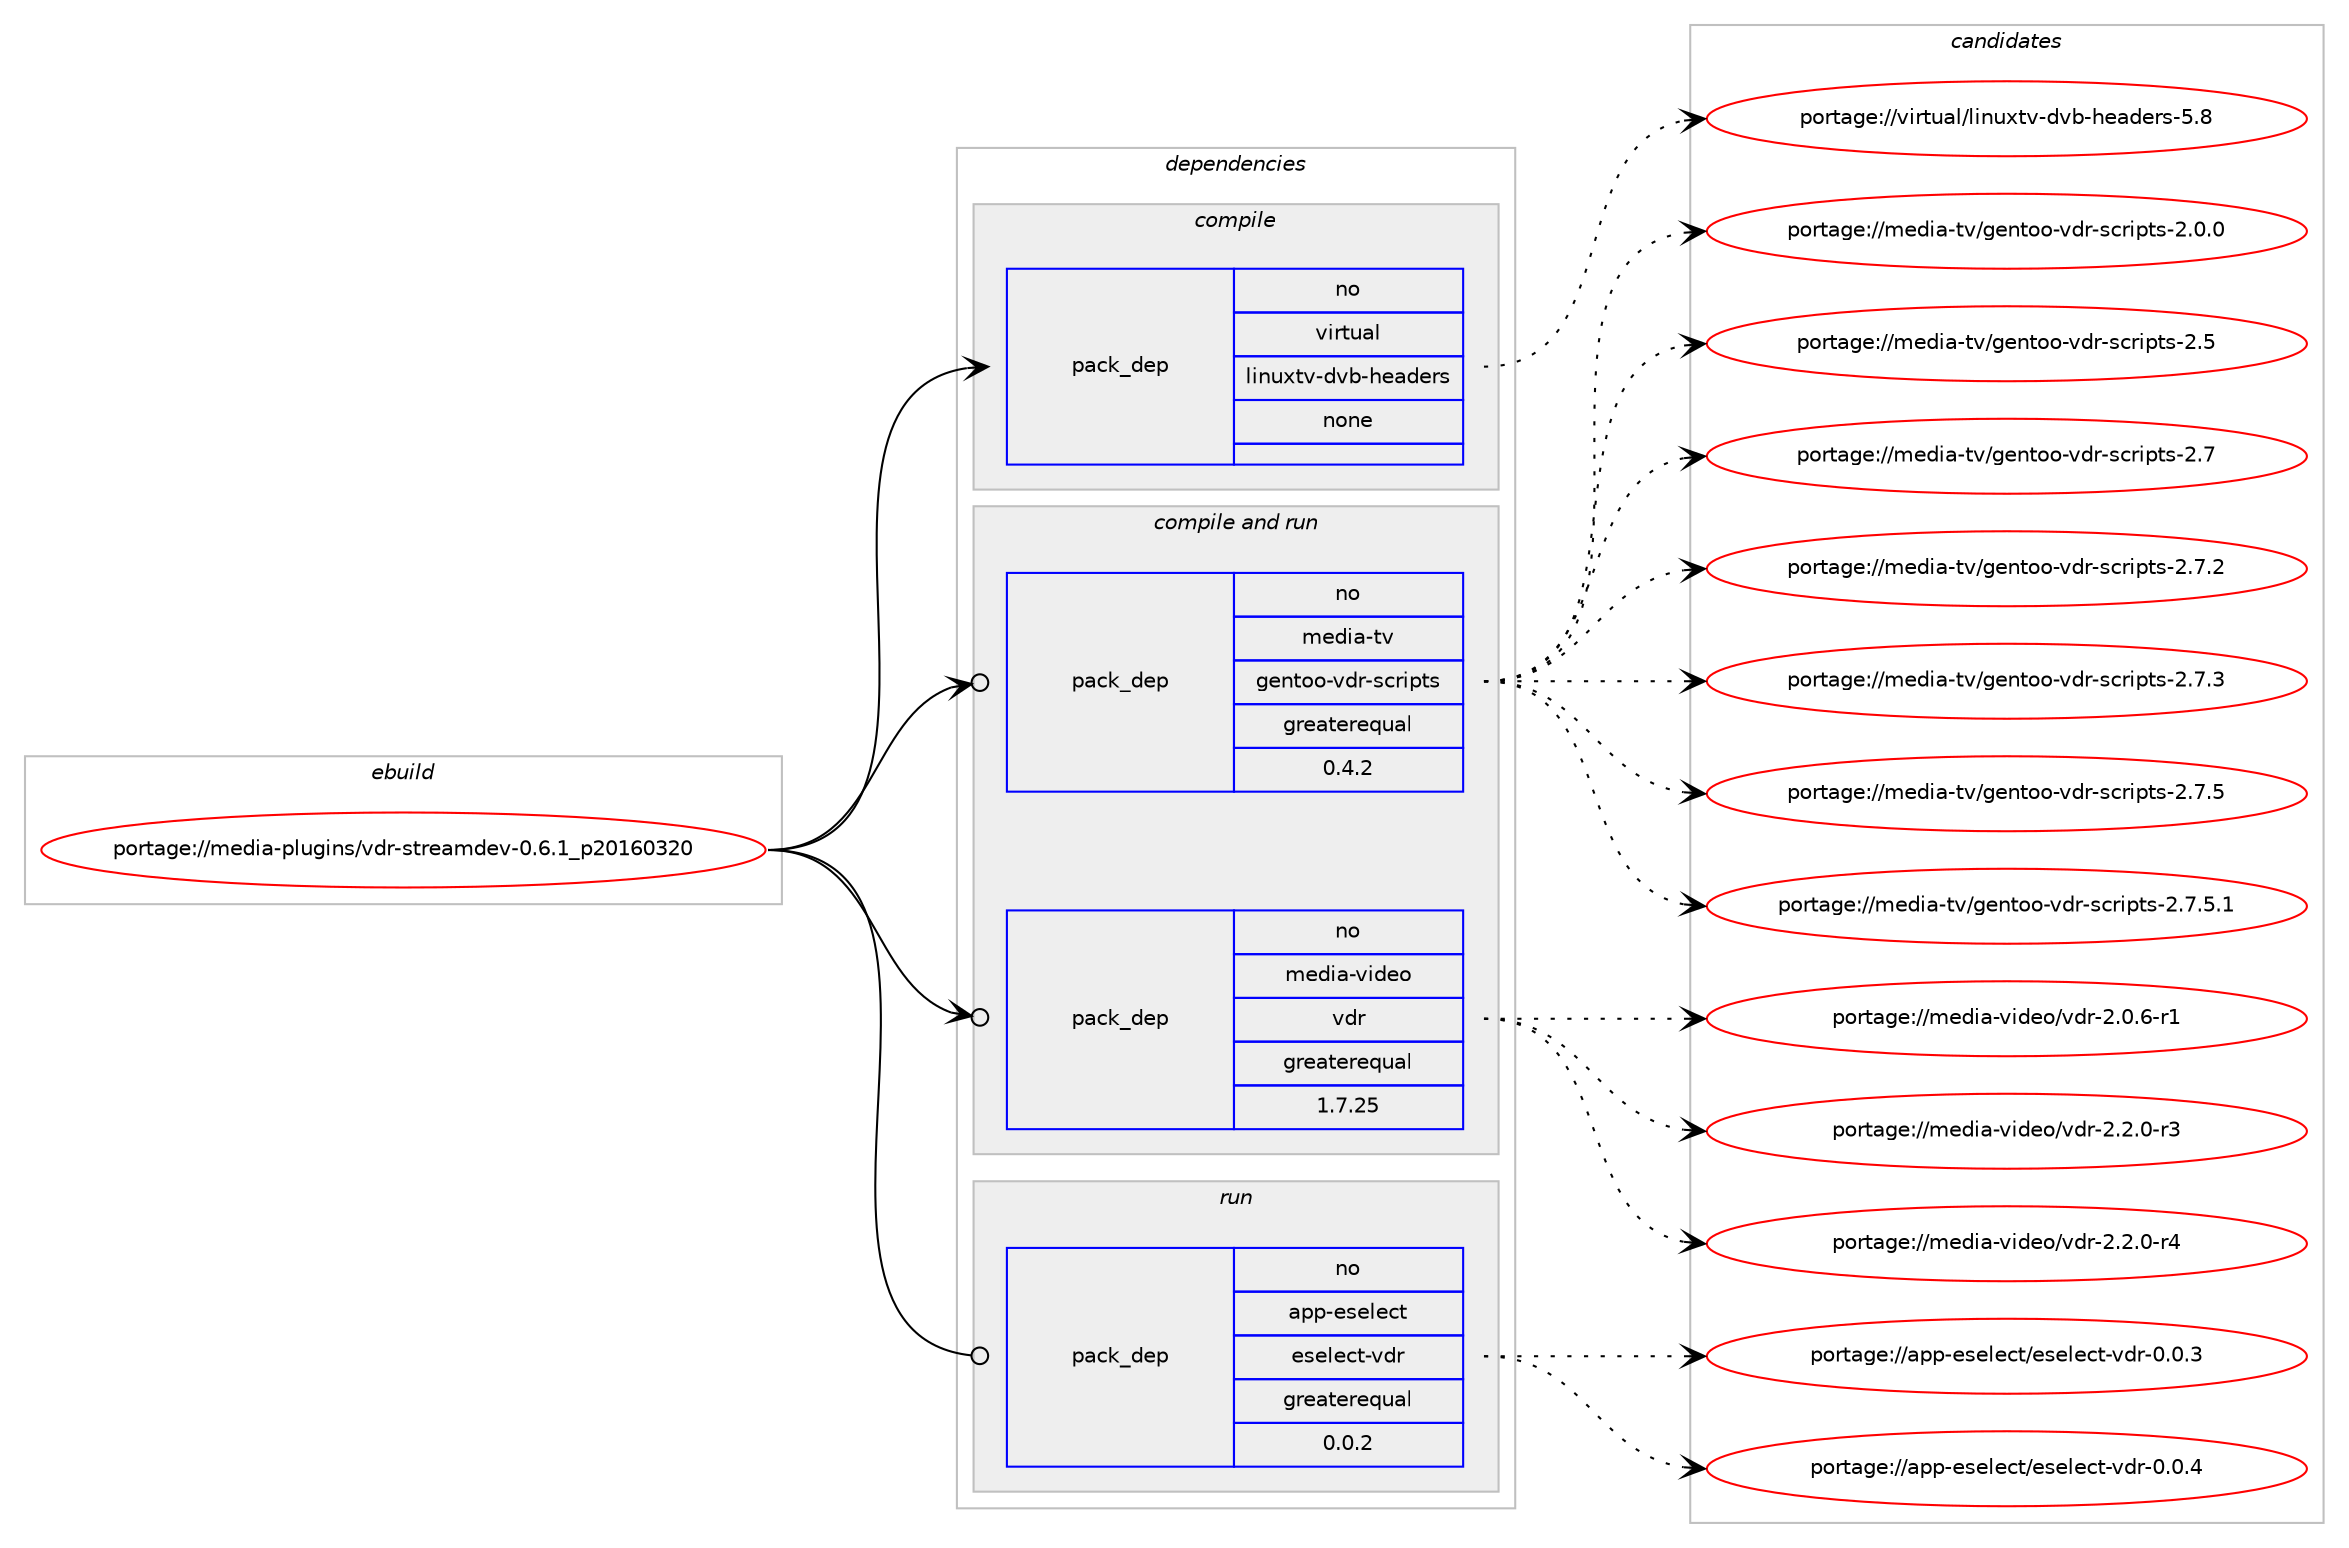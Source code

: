 digraph prolog {

# *************
# Graph options
# *************

newrank=true;
concentrate=true;
compound=true;
graph [rankdir=LR,fontname=Helvetica,fontsize=10,ranksep=1.5];#, ranksep=2.5, nodesep=0.2];
edge  [arrowhead=vee];
node  [fontname=Helvetica,fontsize=10];

# **********
# The ebuild
# **********

subgraph cluster_leftcol {
color=gray;
rank=same;
label=<<i>ebuild</i>>;
id [label="portage://media-plugins/vdr-streamdev-0.6.1_p20160320", color=red, width=4, href="../media-plugins/vdr-streamdev-0.6.1_p20160320.svg"];
}

# ****************
# The dependencies
# ****************

subgraph cluster_midcol {
color=gray;
label=<<i>dependencies</i>>;
subgraph cluster_compile {
fillcolor="#eeeeee";
style=filled;
label=<<i>compile</i>>;
subgraph pack241504 {
dependency328561 [label=<<TABLE BORDER="0" CELLBORDER="1" CELLSPACING="0" CELLPADDING="4" WIDTH="220"><TR><TD ROWSPAN="6" CELLPADDING="30">pack_dep</TD></TR><TR><TD WIDTH="110">no</TD></TR><TR><TD>virtual</TD></TR><TR><TD>linuxtv-dvb-headers</TD></TR><TR><TD>none</TD></TR><TR><TD></TD></TR></TABLE>>, shape=none, color=blue];
}
id:e -> dependency328561:w [weight=20,style="solid",arrowhead="vee"];
}
subgraph cluster_compileandrun {
fillcolor="#eeeeee";
style=filled;
label=<<i>compile and run</i>>;
subgraph pack241505 {
dependency328562 [label=<<TABLE BORDER="0" CELLBORDER="1" CELLSPACING="0" CELLPADDING="4" WIDTH="220"><TR><TD ROWSPAN="6" CELLPADDING="30">pack_dep</TD></TR><TR><TD WIDTH="110">no</TD></TR><TR><TD>media-tv</TD></TR><TR><TD>gentoo-vdr-scripts</TD></TR><TR><TD>greaterequal</TD></TR><TR><TD>0.4.2</TD></TR></TABLE>>, shape=none, color=blue];
}
id:e -> dependency328562:w [weight=20,style="solid",arrowhead="odotvee"];
subgraph pack241506 {
dependency328563 [label=<<TABLE BORDER="0" CELLBORDER="1" CELLSPACING="0" CELLPADDING="4" WIDTH="220"><TR><TD ROWSPAN="6" CELLPADDING="30">pack_dep</TD></TR><TR><TD WIDTH="110">no</TD></TR><TR><TD>media-video</TD></TR><TR><TD>vdr</TD></TR><TR><TD>greaterequal</TD></TR><TR><TD>1.7.25</TD></TR></TABLE>>, shape=none, color=blue];
}
id:e -> dependency328563:w [weight=20,style="solid",arrowhead="odotvee"];
}
subgraph cluster_run {
fillcolor="#eeeeee";
style=filled;
label=<<i>run</i>>;
subgraph pack241507 {
dependency328564 [label=<<TABLE BORDER="0" CELLBORDER="1" CELLSPACING="0" CELLPADDING="4" WIDTH="220"><TR><TD ROWSPAN="6" CELLPADDING="30">pack_dep</TD></TR><TR><TD WIDTH="110">no</TD></TR><TR><TD>app-eselect</TD></TR><TR><TD>eselect-vdr</TD></TR><TR><TD>greaterequal</TD></TR><TR><TD>0.0.2</TD></TR></TABLE>>, shape=none, color=blue];
}
id:e -> dependency328564:w [weight=20,style="solid",arrowhead="odot"];
}
}

# **************
# The candidates
# **************

subgraph cluster_choices {
rank=same;
color=gray;
label=<<i>candidates</i>>;

subgraph choice241504 {
color=black;
nodesep=1;
choiceportage11810511411611797108471081051101171201161184510011898451041019710010111411545534656 [label="portage://virtual/linuxtv-dvb-headers-5.8", color=red, width=4,href="../virtual/linuxtv-dvb-headers-5.8.svg"];
dependency328561:e -> choiceportage11810511411611797108471081051101171201161184510011898451041019710010111411545534656:w [style=dotted,weight="100"];
}
subgraph choice241505 {
color=black;
nodesep=1;
choiceportage109101100105974511611847103101110116111111451181001144511599114105112116115455046484648 [label="portage://media-tv/gentoo-vdr-scripts-2.0.0", color=red, width=4,href="../media-tv/gentoo-vdr-scripts-2.0.0.svg"];
choiceportage10910110010597451161184710310111011611111145118100114451159911410511211611545504653 [label="portage://media-tv/gentoo-vdr-scripts-2.5", color=red, width=4,href="../media-tv/gentoo-vdr-scripts-2.5.svg"];
choiceportage10910110010597451161184710310111011611111145118100114451159911410511211611545504655 [label="portage://media-tv/gentoo-vdr-scripts-2.7", color=red, width=4,href="../media-tv/gentoo-vdr-scripts-2.7.svg"];
choiceportage109101100105974511611847103101110116111111451181001144511599114105112116115455046554650 [label="portage://media-tv/gentoo-vdr-scripts-2.7.2", color=red, width=4,href="../media-tv/gentoo-vdr-scripts-2.7.2.svg"];
choiceportage109101100105974511611847103101110116111111451181001144511599114105112116115455046554651 [label="portage://media-tv/gentoo-vdr-scripts-2.7.3", color=red, width=4,href="../media-tv/gentoo-vdr-scripts-2.7.3.svg"];
choiceportage109101100105974511611847103101110116111111451181001144511599114105112116115455046554653 [label="portage://media-tv/gentoo-vdr-scripts-2.7.5", color=red, width=4,href="../media-tv/gentoo-vdr-scripts-2.7.5.svg"];
choiceportage1091011001059745116118471031011101161111114511810011445115991141051121161154550465546534649 [label="portage://media-tv/gentoo-vdr-scripts-2.7.5.1", color=red, width=4,href="../media-tv/gentoo-vdr-scripts-2.7.5.1.svg"];
dependency328562:e -> choiceportage109101100105974511611847103101110116111111451181001144511599114105112116115455046484648:w [style=dotted,weight="100"];
dependency328562:e -> choiceportage10910110010597451161184710310111011611111145118100114451159911410511211611545504653:w [style=dotted,weight="100"];
dependency328562:e -> choiceportage10910110010597451161184710310111011611111145118100114451159911410511211611545504655:w [style=dotted,weight="100"];
dependency328562:e -> choiceportage109101100105974511611847103101110116111111451181001144511599114105112116115455046554650:w [style=dotted,weight="100"];
dependency328562:e -> choiceportage109101100105974511611847103101110116111111451181001144511599114105112116115455046554651:w [style=dotted,weight="100"];
dependency328562:e -> choiceportage109101100105974511611847103101110116111111451181001144511599114105112116115455046554653:w [style=dotted,weight="100"];
dependency328562:e -> choiceportage1091011001059745116118471031011101161111114511810011445115991141051121161154550465546534649:w [style=dotted,weight="100"];
}
subgraph choice241506 {
color=black;
nodesep=1;
choiceportage1091011001059745118105100101111471181001144550464846544511449 [label="portage://media-video/vdr-2.0.6-r1", color=red, width=4,href="../media-video/vdr-2.0.6-r1.svg"];
choiceportage1091011001059745118105100101111471181001144550465046484511451 [label="portage://media-video/vdr-2.2.0-r3", color=red, width=4,href="../media-video/vdr-2.2.0-r3.svg"];
choiceportage1091011001059745118105100101111471181001144550465046484511452 [label="portage://media-video/vdr-2.2.0-r4", color=red, width=4,href="../media-video/vdr-2.2.0-r4.svg"];
dependency328563:e -> choiceportage1091011001059745118105100101111471181001144550464846544511449:w [style=dotted,weight="100"];
dependency328563:e -> choiceportage1091011001059745118105100101111471181001144550465046484511451:w [style=dotted,weight="100"];
dependency328563:e -> choiceportage1091011001059745118105100101111471181001144550465046484511452:w [style=dotted,weight="100"];
}
subgraph choice241507 {
color=black;
nodesep=1;
choiceportage971121124510111510110810199116471011151011081019911645118100114454846484651 [label="portage://app-eselect/eselect-vdr-0.0.3", color=red, width=4,href="../app-eselect/eselect-vdr-0.0.3.svg"];
choiceportage971121124510111510110810199116471011151011081019911645118100114454846484652 [label="portage://app-eselect/eselect-vdr-0.0.4", color=red, width=4,href="../app-eselect/eselect-vdr-0.0.4.svg"];
dependency328564:e -> choiceportage971121124510111510110810199116471011151011081019911645118100114454846484651:w [style=dotted,weight="100"];
dependency328564:e -> choiceportage971121124510111510110810199116471011151011081019911645118100114454846484652:w [style=dotted,weight="100"];
}
}

}
